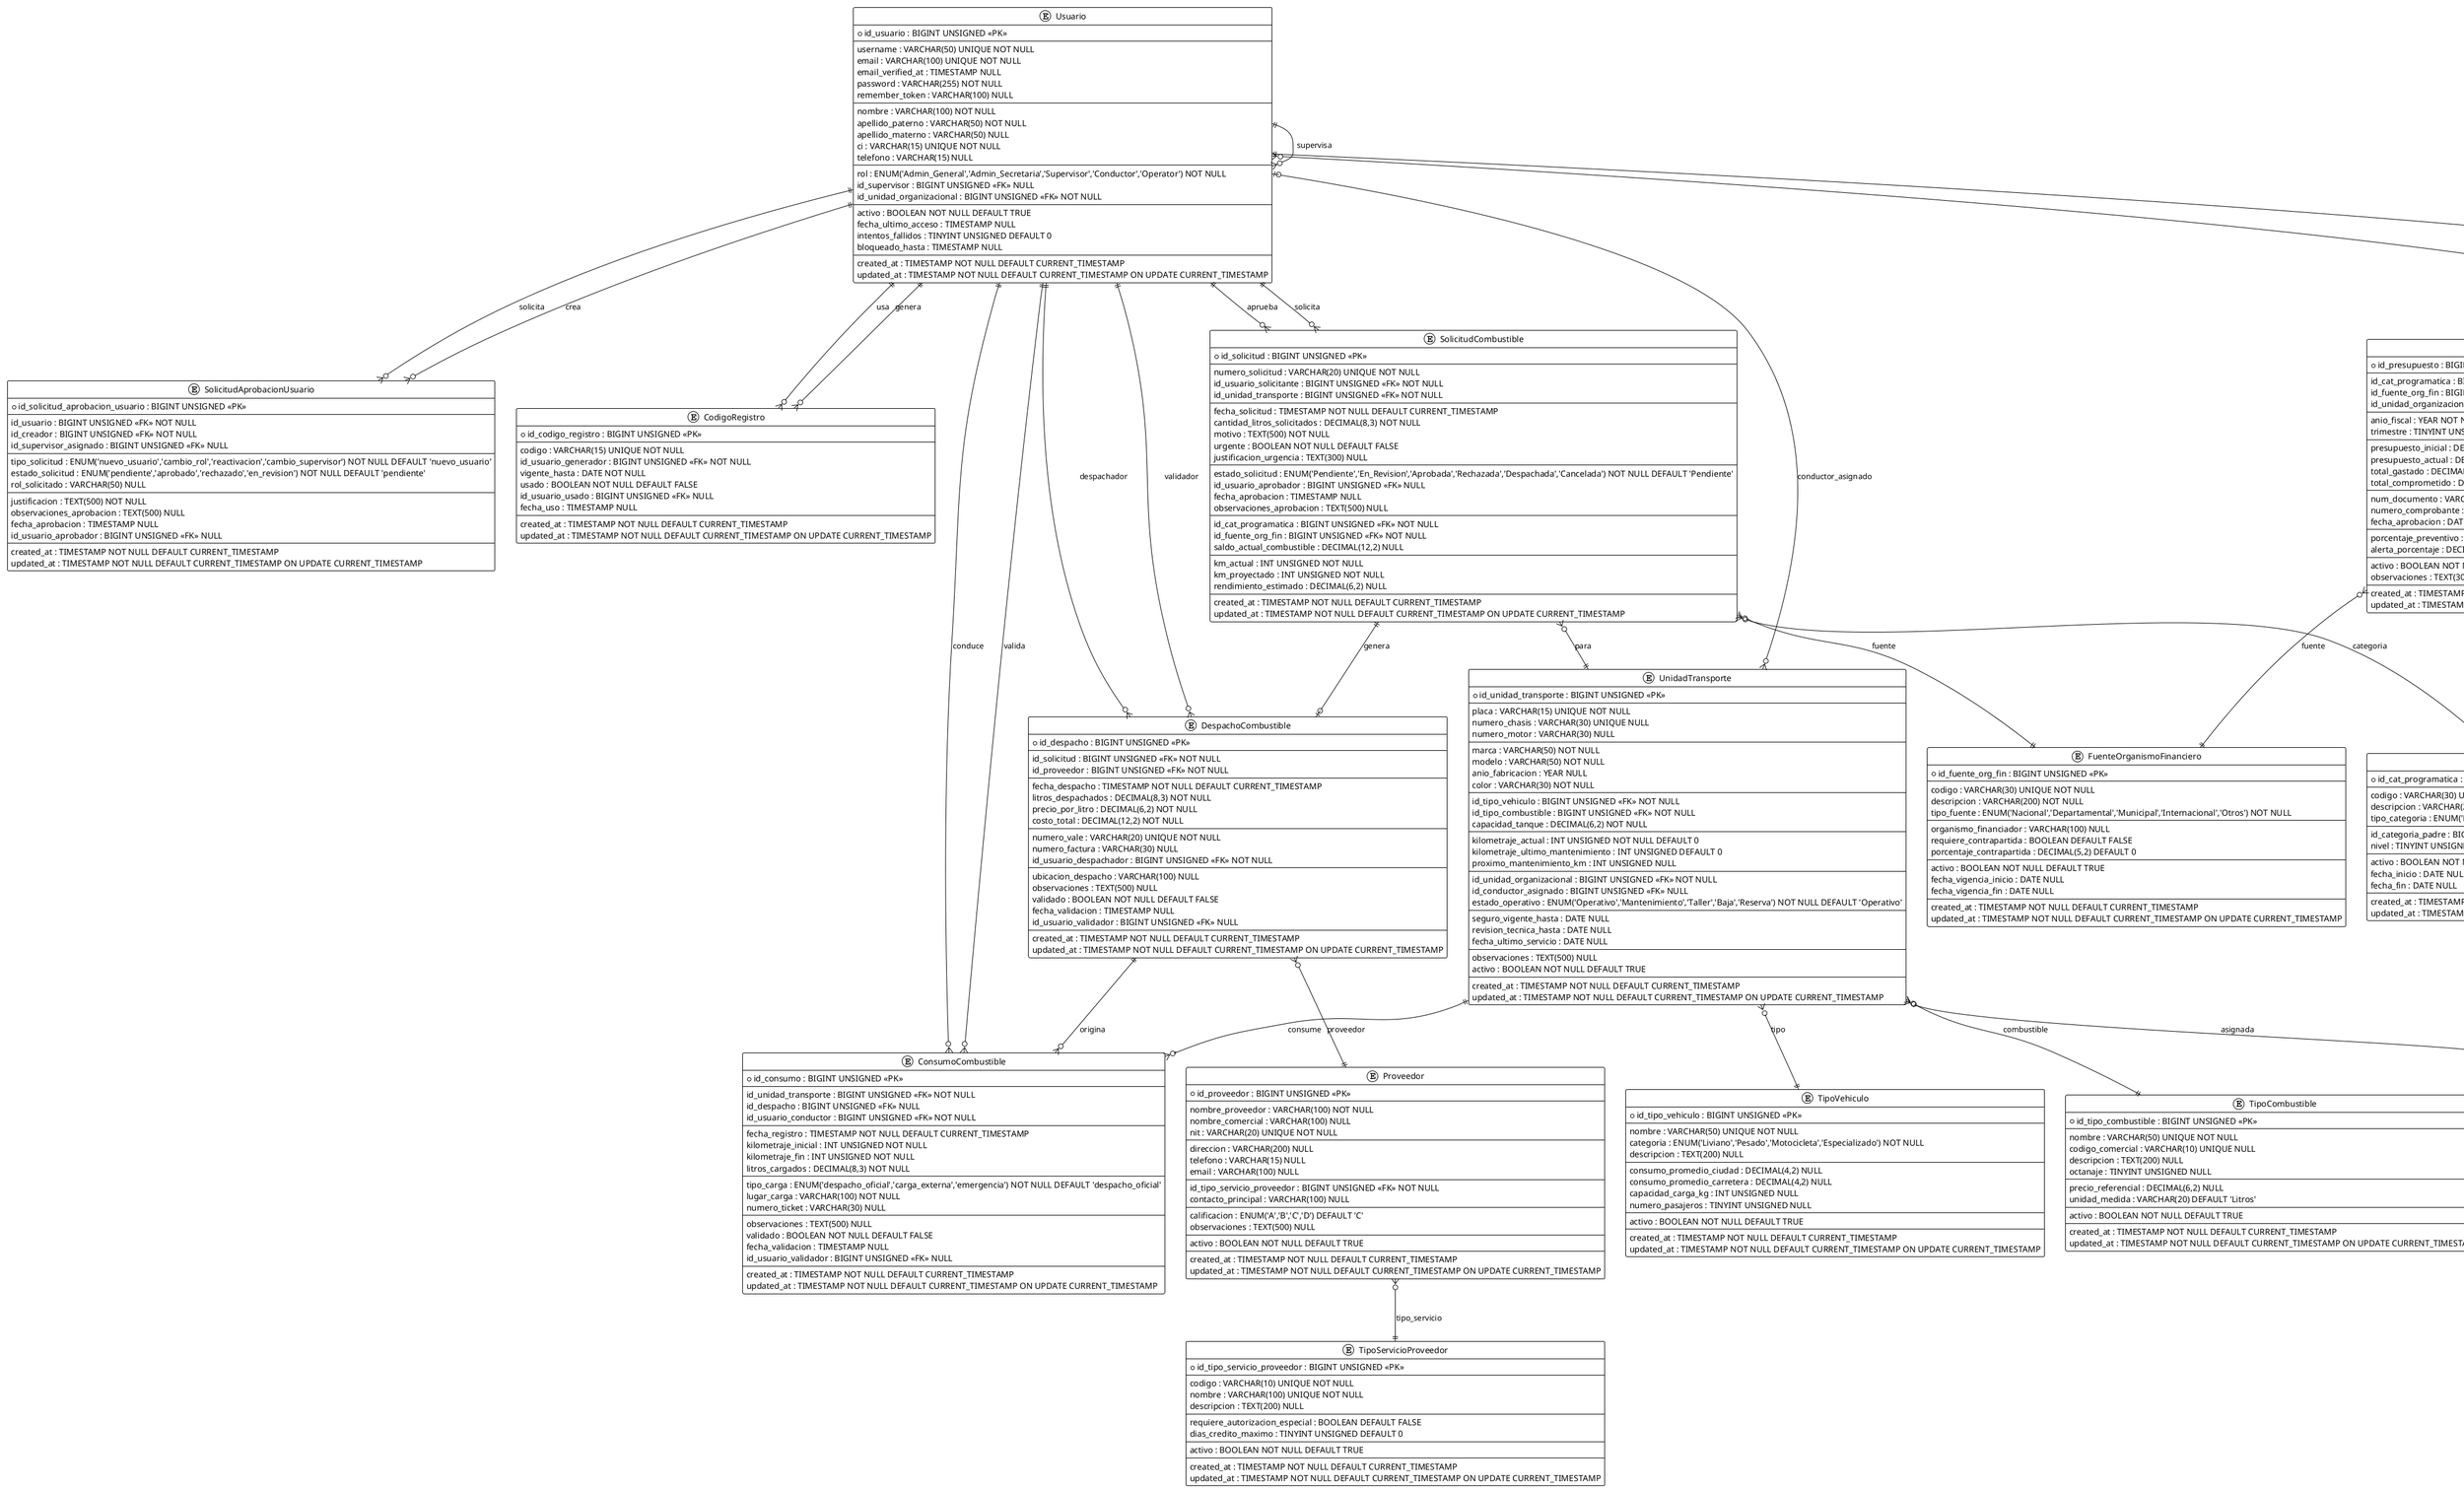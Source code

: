 @startuml
!theme plain

' =================== ENTIDADES CORREGIDAS ===================

entity Usuario {
  *id_usuario : BIGINT UNSIGNED <<PK>>
  --
  username : VARCHAR(50) UNIQUE NOT NULL
  email : VARCHAR(100) UNIQUE NOT NULL
  email_verified_at : TIMESTAMP NULL
  password : VARCHAR(255) NOT NULL
  remember_token : VARCHAR(100) NULL
  --
  nombre : VARCHAR(100) NOT NULL
  apellido_paterno : VARCHAR(50) NOT NULL
  apellido_materno : VARCHAR(50) NULL
  ci : VARCHAR(15) UNIQUE NOT NULL
  telefono : VARCHAR(15) NULL
  --
  rol : ENUM('Admin_General','Admin_Secretaria','Supervisor','Conductor','Operator') NOT NULL
  id_supervisor : BIGINT UNSIGNED <<FK>> NULL
  id_unidad_organizacional : BIGINT UNSIGNED <<FK>> NOT NULL
  --
  activo : BOOLEAN NOT NULL DEFAULT TRUE
  fecha_ultimo_acceso : TIMESTAMP NULL
  intentos_fallidos : TINYINT UNSIGNED DEFAULT 0
  bloqueado_hasta : TIMESTAMP NULL
  --
  created_at : TIMESTAMP NOT NULL DEFAULT CURRENT_TIMESTAMP
  updated_at : TIMESTAMP NOT NULL DEFAULT CURRENT_TIMESTAMP ON UPDATE CURRENT_TIMESTAMP
}

entity SolicitudAprobacionUsuario {
  *id_solicitud_aprobacion_usuario : BIGINT UNSIGNED <<PK>>
  --
  id_usuario : BIGINT UNSIGNED <<FK>> NOT NULL
  id_creador : BIGINT UNSIGNED <<FK>> NOT NULL
  id_supervisor_asignado : BIGINT UNSIGNED <<FK>> NULL
  --
  tipo_solicitud : ENUM('nuevo_usuario','cambio_rol','reactivacion','cambio_supervisor') NOT NULL DEFAULT 'nuevo_usuario'
  estado_solicitud : ENUM('pendiente','aprobado','rechazado','en_revision') NOT NULL DEFAULT 'pendiente'
  rol_solicitado : VARCHAR(50) NULL
  --
  justificacion : TEXT(500) NOT NULL
  observaciones_aprobacion : TEXT(500) NULL
  fecha_aprobacion : TIMESTAMP NULL
  id_usuario_aprobador : BIGINT UNSIGNED <<FK>> NULL
  --
  created_at : TIMESTAMP NOT NULL DEFAULT CURRENT_TIMESTAMP
  updated_at : TIMESTAMP NOT NULL DEFAULT CURRENT_TIMESTAMP ON UPDATE CURRENT_TIMESTAMP
}

entity CodigoRegistro {
  *id_codigo_registro : BIGINT UNSIGNED <<PK>>
  --
  codigo : VARCHAR(15) UNIQUE NOT NULL
  id_usuario_generador : BIGINT UNSIGNED <<FK>> NOT NULL
  vigente_hasta : DATE NOT NULL
  usado : BOOLEAN NOT NULL DEFAULT FALSE
  id_usuario_usado : BIGINT UNSIGNED <<FK>> NULL
  fecha_uso : TIMESTAMP NULL
  --
  created_at : TIMESTAMP NOT NULL DEFAULT CURRENT_TIMESTAMP
  updated_at : TIMESTAMP NOT NULL DEFAULT CURRENT_TIMESTAMP ON UPDATE CURRENT_TIMESTAMP
}

entity SolicitudCombustible {
  *id_solicitud : BIGINT UNSIGNED <<PK>>
  --
  numero_solicitud : VARCHAR(20) UNIQUE NOT NULL
  id_usuario_solicitante : BIGINT UNSIGNED <<FK>> NOT NULL
  id_unidad_transporte : BIGINT UNSIGNED <<FK>> NOT NULL
  --
  fecha_solicitud : TIMESTAMP NOT NULL DEFAULT CURRENT_TIMESTAMP
  cantidad_litros_solicitados : DECIMAL(8,3) NOT NULL
  motivo : TEXT(500) NOT NULL
  urgente : BOOLEAN NOT NULL DEFAULT FALSE
  justificacion_urgencia : TEXT(300) NULL
  --
  estado_solicitud : ENUM('Pendiente','En_Revision','Aprobada','Rechazada','Despachada','Cancelada') NOT NULL DEFAULT 'Pendiente'
  id_usuario_aprobador : BIGINT UNSIGNED <<FK>> NULL
  fecha_aprobacion : TIMESTAMP NULL
  observaciones_aprobacion : TEXT(500) NULL
  --
  id_cat_programatica : BIGINT UNSIGNED <<FK>> NOT NULL
  id_fuente_org_fin : BIGINT UNSIGNED <<FK>> NOT NULL
  saldo_actual_combustible : DECIMAL(12,2) NULL
  --
  km_actual : INT UNSIGNED NOT NULL
  km_proyectado : INT UNSIGNED NOT NULL
  rendimiento_estimado : DECIMAL(6,2) NULL
  --
  created_at : TIMESTAMP NOT NULL DEFAULT CURRENT_TIMESTAMP
  updated_at : TIMESTAMP NOT NULL DEFAULT CURRENT_TIMESTAMP ON UPDATE CURRENT_TIMESTAMP
}

entity DespachoCombustible {
  *id_despacho : BIGINT UNSIGNED <<PK>>
  --
  id_solicitud : BIGINT UNSIGNED <<FK>> NOT NULL
  id_proveedor : BIGINT UNSIGNED <<FK>> NOT NULL
  --
  fecha_despacho : TIMESTAMP NOT NULL DEFAULT CURRENT_TIMESTAMP
  litros_despachados : DECIMAL(8,3) NOT NULL
  precio_por_litro : DECIMAL(6,2) NOT NULL
  costo_total : DECIMAL(12,2) NOT NULL
  --
  numero_vale : VARCHAR(20) UNIQUE NOT NULL
  numero_factura : VARCHAR(30) NULL
  id_usuario_despachador : BIGINT UNSIGNED <<FK>> NOT NULL
  --
  ubicacion_despacho : VARCHAR(100) NULL
  observaciones : TEXT(500) NULL
  validado : BOOLEAN NOT NULL DEFAULT FALSE
  fecha_validacion : TIMESTAMP NULL
  id_usuario_validador : BIGINT UNSIGNED <<FK>> NULL
  --
  created_at : TIMESTAMP NOT NULL DEFAULT CURRENT_TIMESTAMP
  updated_at : TIMESTAMP NOT NULL DEFAULT CURRENT_TIMESTAMP ON UPDATE CURRENT_TIMESTAMP
}

entity ConsumoCombustible {
  *id_consumo : BIGINT UNSIGNED <<PK>>
  --
  id_unidad_transporte : BIGINT UNSIGNED <<FK>> NOT NULL
  id_despacho : BIGINT UNSIGNED <<FK>> NULL
  id_usuario_conductor : BIGINT UNSIGNED <<FK>> NOT NULL
  --
  fecha_registro : TIMESTAMP NOT NULL DEFAULT CURRENT_TIMESTAMP
  kilometraje_inicial : INT UNSIGNED NOT NULL
  kilometraje_fin : INT UNSIGNED NOT NULL
  litros_cargados : DECIMAL(8,3) NOT NULL
  --
  tipo_carga : ENUM('despacho_oficial','carga_externa','emergencia') NOT NULL DEFAULT 'despacho_oficial'
  lugar_carga : VARCHAR(100) NOT NULL
  numero_ticket : VARCHAR(30) NULL
  --
  observaciones : TEXT(500) NULL
  validado : BOOLEAN NOT NULL DEFAULT FALSE
  fecha_validacion : TIMESTAMP NULL
  id_usuario_validador : BIGINT UNSIGNED <<FK>> NULL
  --
  created_at : TIMESTAMP NOT NULL DEFAULT CURRENT_TIMESTAMP
  updated_at : TIMESTAMP NOT NULL DEFAULT CURRENT_TIMESTAMP ON UPDATE CURRENT_TIMESTAMP
}

entity UnidadTransporte {
  *id_unidad_transporte : BIGINT UNSIGNED <<PK>>
  --
  placa : VARCHAR(15) UNIQUE NOT NULL
  numero_chasis : VARCHAR(30) UNIQUE NULL
  numero_motor : VARCHAR(30) NULL
  --
  marca : VARCHAR(50) NOT NULL
  modelo : VARCHAR(50) NOT NULL
  anio_fabricacion : YEAR NULL
  color : VARCHAR(30) NOT NULL
  --
  id_tipo_vehiculo : BIGINT UNSIGNED <<FK>> NOT NULL
  id_tipo_combustible : BIGINT UNSIGNED <<FK>> NOT NULL
  capacidad_tanque : DECIMAL(6,2) NOT NULL
  --
  kilometraje_actual : INT UNSIGNED NOT NULL DEFAULT 0
  kilometraje_ultimo_mantenimiento : INT UNSIGNED DEFAULT 0
  proximo_mantenimiento_km : INT UNSIGNED NULL
  --
  id_unidad_organizacional : BIGINT UNSIGNED <<FK>> NOT NULL
  id_conductor_asignado : BIGINT UNSIGNED <<FK>> NULL
  estado_operativo : ENUM('Operativo','Mantenimiento','Taller','Baja','Reserva') NOT NULL DEFAULT 'Operativo'
  --
  seguro_vigente_hasta : DATE NULL
  revision_tecnica_hasta : DATE NULL
  fecha_ultimo_servicio : DATE NULL
  --
  observaciones : TEXT(500) NULL
  activo : BOOLEAN NOT NULL DEFAULT TRUE
  --
  created_at : TIMESTAMP NOT NULL DEFAULT CURRENT_TIMESTAMP
  updated_at : TIMESTAMP NOT NULL DEFAULT CURRENT_TIMESTAMP ON UPDATE CURRENT_TIMESTAMP
}

entity TipoCombustible {
  *id_tipo_combustible : BIGINT UNSIGNED <<PK>>
  --
  nombre : VARCHAR(50) UNIQUE NOT NULL
  codigo_comercial : VARCHAR(10) UNIQUE NULL
  descripcion : TEXT(200) NULL
  octanaje : TINYINT UNSIGNED NULL
  --
  precio_referencial : DECIMAL(6,2) NULL
  unidad_medida : VARCHAR(20) DEFAULT 'Litros'
  --
  activo : BOOLEAN NOT NULL DEFAULT TRUE
  --
  created_at : TIMESTAMP NOT NULL DEFAULT CURRENT_TIMESTAMP
  updated_at : TIMESTAMP NOT NULL DEFAULT CURRENT_TIMESTAMP ON UPDATE CURRENT_TIMESTAMP
}

entity TipoVehiculo {
  *id_tipo_vehiculo : BIGINT UNSIGNED <<PK>>
  --
  nombre : VARCHAR(50) UNIQUE NOT NULL
  categoria : ENUM('Liviano','Pesado','Motocicleta','Especializado') NOT NULL
  descripcion : TEXT(200) NULL
  --
  consumo_promedio_ciudad : DECIMAL(4,2) NULL
  consumo_promedio_carretera : DECIMAL(4,2) NULL
  capacidad_carga_kg : INT UNSIGNED NULL
  numero_pasajeros : TINYINT UNSIGNED NULL
  --
  activo : BOOLEAN NOT NULL DEFAULT TRUE
  --
  created_at : TIMESTAMP NOT NULL DEFAULT CURRENT_TIMESTAMP
  updated_at : TIMESTAMP NOT NULL DEFAULT CURRENT_TIMESTAMP ON UPDATE CURRENT_TIMESTAMP
}

entity UnidadOrganizacional {
  *id_unidad_organizacional : BIGINT UNSIGNED <<PK>>
  --
  codigo_unidad : VARCHAR(20) UNIQUE NOT NULL
  nombre_unidad : VARCHAR(100) UNIQUE NOT NULL
  tipo_unidad : ENUM('Superior','Ejecutiva','Operativa') NOT NULL
  --
  id_unidad_padre : BIGINT UNSIGNED <<FK>> NULL
  nivel_jerarquico : TINYINT UNSIGNED DEFAULT 1
  --
  responsable_unidad : VARCHAR(100) NULL
  telefono : VARCHAR(15) NULL
  direccion : VARCHAR(200) NULL
  --
  presupuesto_asignado : DECIMAL(14,2) DEFAULT 0
  descripcion : TEXT(300) NULL
  --
  activa : BOOLEAN NOT NULL DEFAULT TRUE
  --
  created_at : TIMESTAMP NOT NULL DEFAULT CURRENT_TIMESTAMP
  updated_at : TIMESTAMP NOT NULL DEFAULT CURRENT_TIMESTAMP ON UPDATE CURRENT_TIMESTAMP
}

entity Proveedor {
  *id_proveedor : BIGINT UNSIGNED <<PK>>
  --
  nombre_proveedor : VARCHAR(100) NOT NULL
  nombre_comercial : VARCHAR(100) NULL
  nit : VARCHAR(20) UNIQUE NOT NULL
  --
  direccion : VARCHAR(200) NULL
  telefono : VARCHAR(15) NULL
  email : VARCHAR(100) NULL
  --
  id_tipo_servicio_proveedor : BIGINT UNSIGNED <<FK>> NOT NULL
  contacto_principal : VARCHAR(100) NULL
  --
  calificacion : ENUM('A','B','C','D') DEFAULT 'C'
  observaciones : TEXT(500) NULL
  --
  activo : BOOLEAN NOT NULL DEFAULT TRUE
  --
  created_at : TIMESTAMP NOT NULL DEFAULT CURRENT_TIMESTAMP
  updated_at : TIMESTAMP NOT NULL DEFAULT CURRENT_TIMESTAMP ON UPDATE CURRENT_TIMESTAMP
}

entity TipoServicioProveedor {
  *id_tipo_servicio_proveedor : BIGINT UNSIGNED <<PK>>
  --
  codigo : VARCHAR(10) UNIQUE NOT NULL
  nombre : VARCHAR(100) UNIQUE NOT NULL
  descripcion : TEXT(200) NULL
  --
  requiere_autorizacion_especial : BOOLEAN DEFAULT FALSE
  dias_credito_maximo : TINYINT UNSIGNED DEFAULT 0
  --
  activo : BOOLEAN NOT NULL DEFAULT TRUE
  --
  created_at : TIMESTAMP NOT NULL DEFAULT CURRENT_TIMESTAMP
  updated_at : TIMESTAMP NOT NULL DEFAULT CURRENT_TIMESTAMP ON UPDATE CURRENT_TIMESTAMP
}

entity Presupuesto {
  *id_presupuesto : BIGINT UNSIGNED <<PK>>
  --
  id_cat_programatica : BIGINT UNSIGNED <<FK>> NOT NULL
  id_fuente_org_fin : BIGINT UNSIGNED <<FK>> NOT NULL
  id_unidad_organizacional : BIGINT UNSIGNED <<FK>> NOT NULL
  --
  anio_fiscal : YEAR NOT NULL
  trimestre : TINYINT UNSIGNED NULL
  --
  presupuesto_inicial : DECIMAL(14,2) NOT NULL
  presupuesto_actual : DECIMAL(14,2) NOT NULL
  total_gastado : DECIMAL(14,2) NOT NULL DEFAULT 0
  total_comprometido : DECIMAL(14,2) NOT NULL DEFAULT 0
  --
  num_documento : VARCHAR(50) NOT NULL
  numero_comprobante : VARCHAR(50) NULL
  fecha_aprobacion : DATE NULL
  --
  porcentaje_preventivo : DECIMAL(5,2) DEFAULT 10.00
  alerta_porcentaje : DECIMAL(5,2) DEFAULT 80.00
  --
  activo : BOOLEAN NOT NULL DEFAULT TRUE
  observaciones : TEXT(300) NULL
  --
  created_at : TIMESTAMP NOT NULL DEFAULT CURRENT_TIMESTAMP
  updated_at : TIMESTAMP NOT NULL DEFAULT CURRENT_TIMESTAMP ON UPDATE CURRENT_TIMESTAMP
}

entity CategoriaProgramatica {
  *id_cat_programatica : BIGINT UNSIGNED <<PK>>
  --
  codigo : VARCHAR(30) UNIQUE NOT NULL
  descripcion : VARCHAR(200) NOT NULL
  tipo_categoria : ENUM('Programa','Proyecto','Actividad') NOT NULL
  --
  id_categoria_padre : BIGINT UNSIGNED <<FK>> NULL
  nivel : TINYINT UNSIGNED DEFAULT 1
  --
  activo : BOOLEAN NOT NULL DEFAULT TRUE
  fecha_inicio : DATE NULL
  fecha_fin : DATE NULL
  --
  created_at : TIMESTAMP NOT NULL DEFAULT CURRENT_TIMESTAMP
  updated_at : TIMESTAMP NOT NULL DEFAULT CURRENT_TIMESTAMP ON UPDATE CURRENT_TIMESTAMP
}

entity FuenteOrganismoFinanciero {
  *id_fuente_org_fin : BIGINT UNSIGNED <<PK>>
  --
  codigo : VARCHAR(30) UNIQUE NOT NULL
  descripcion : VARCHAR(200) NOT NULL
  tipo_fuente : ENUM('Nacional','Departamental','Municipal','Internacional','Otros') NOT NULL
  --
  organismo_financiador : VARCHAR(100) NULL
  requiere_contrapartida : BOOLEAN DEFAULT FALSE
  porcentaje_contrapartida : DECIMAL(5,2) DEFAULT 0
  --
  activo : BOOLEAN NOT NULL DEFAULT TRUE
  fecha_vigencia_inicio : DATE NULL
  fecha_vigencia_fin : DATE NULL
  --
  created_at : TIMESTAMP NOT NULL DEFAULT CURRENT_TIMESTAMP
  updated_at : TIMESTAMP NOT NULL DEFAULT CURRENT_TIMESTAMP ON UPDATE CURRENT_TIMESTAMP
}

entity RegistroAuditoria {
  *id_registro_auditoria : BIGINT UNSIGNED <<PK>>
  --
  id_usuario : BIGINT UNSIGNED <<FK>> NOT NULL
  fecha_hora : TIMESTAMP NOT NULL DEFAULT CURRENT_TIMESTAMP
  --
  accion_realizada : VARCHAR(50) NOT NULL
  tabla_afectada : VARCHAR(50) NOT NULL
  registro_afectado : JSON NOT NULL
  --
  valores_anteriores : JSON NULL
  valores_nuevos : JSON NULL
  --
  ip_origen : VARCHAR(45) NULL
  user_agent : VARCHAR(200) NULL
  sesion_id : VARCHAR(100) NULL
  --
  modulo_sistema : VARCHAR(50) NULL
  nivel_criticidad : ENUM('BAJO','MEDIO','ALTO','CRÍTICO') DEFAULT 'MEDIO'
}

' =================== RELACIONES CORREGIDAS ===================

' Usuario: Relaciones jerárquicas y organizacionales
Usuario ||--o{ Usuario : supervisa
Usuario }o--|| UnidadOrganizacional : pertenece
Usuario ||--o{ SolicitudAprobacionUsuario : crea
Usuario ||--o{ SolicitudAprobacionUsuario : solicita
Usuario ||--o{ CodigoRegistro : genera
Usuario ||--o{ CodigoRegistro : usa

' Solicitudes de combustible
Usuario ||--o{ SolicitudCombustible : solicita
Usuario ||--o{ SolicitudCombustible : aprueba
SolicitudCombustible }o--|| UnidadTransporte : para
SolicitudCombustible }o--|| CategoriaProgramatica : categoria
SolicitudCombustible }o--|| FuenteOrganismoFinanciero : fuente

' Despachos de combustible
SolicitudCombustible ||--o| DespachoCombustible : genera
DespachoCombustible }o--|| Proveedor : proveedor
DespachoCombustible }o--|| Usuario : despachador
DespachoCombustible }o--|| Usuario : validador

' Consumos de combustible
UnidadTransporte ||--o{ ConsumoCombustible : consume
DespachoCombustible ||--o{ ConsumoCombustible : origina
Usuario ||--o{ ConsumoCombustible : conduce
Usuario ||--o{ ConsumoCombustible : valida

' Unidades de transporte
UnidadTransporte }o--|| TipoVehiculo : tipo
UnidadTransporte }o--|| TipoCombustible : combustible
UnidadTransporte }o--|| UnidadOrganizacional : asignada
UnidadTransporte }o--o| Usuario : conductor_asignado

' Jerarquías organizacionales
UnidadOrganizacional ||--o{ UnidadOrganizacional : unidad_padre

' Proveedores y servicios
Proveedor }o--|| TipoServicioProveedor : tipo_servicio

' Presupuestos
Presupuesto }o--|| UnidadOrganizacional : unidad
Presupuesto }o--|| CategoriaProgramatica : categoria
Presupuesto }o--|| FuenteOrganismoFinanciero : fuente

' Jerarquías presupuestarias
CategoriaProgramatica ||--o{ CategoriaProgramatica : categoria_padre

' Auditoría
Usuario ||--o{ RegistroAuditoria : realiza

@enduml

